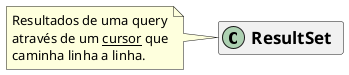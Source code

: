 @startuml

skinparam Class {
    FontStyle bold
    FontSize 15
    AttributeFontSize 17
    AttributeFontName Ubuntu Mono
}

class " ResultSet  "

note left
    Resultados de uma query
    através de um __cursor__ que
    caminha linha a linha.
end note

hide members

@enduml
